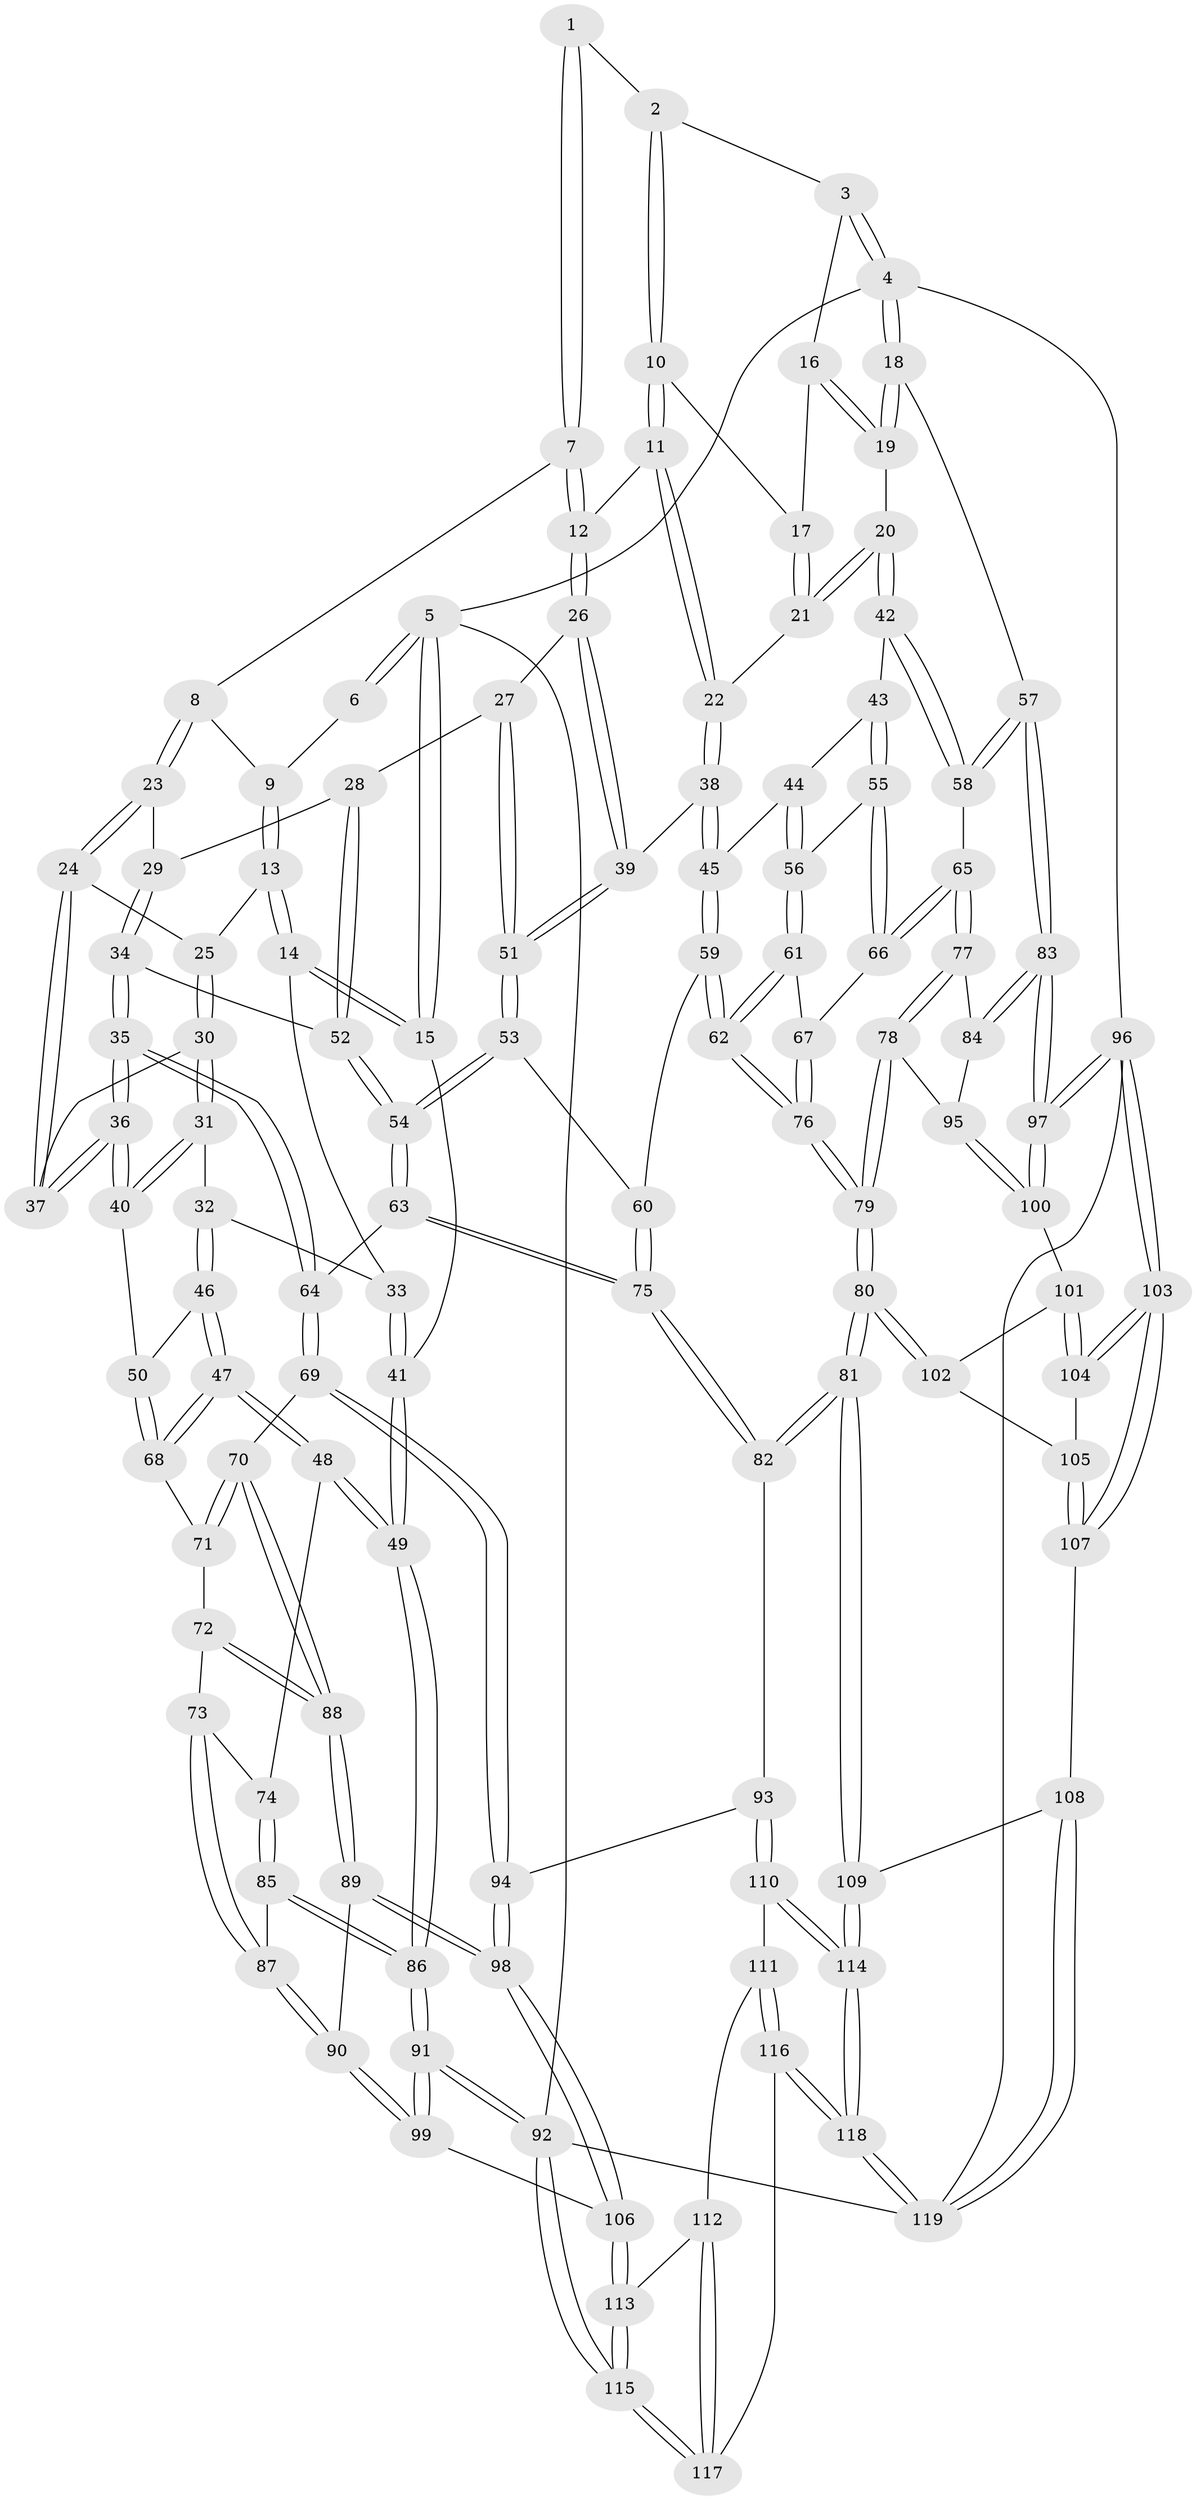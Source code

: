 // coarse degree distribution, {3: 0.14457831325301204, 4: 0.3493975903614458, 5: 0.3855421686746988, 6: 0.10843373493975904, 8: 0.012048192771084338}
// Generated by graph-tools (version 1.1) at 2025/24/03/03/25 07:24:35]
// undirected, 119 vertices, 294 edges
graph export_dot {
graph [start="1"]
  node [color=gray90,style=filled];
  1 [pos="+0.48957725268941416+0"];
  2 [pos="+0.5618918085693555+0"];
  3 [pos="+0.9321808038429245+0"];
  4 [pos="+1+0"];
  5 [pos="+0+0"];
  6 [pos="+0.14007240906079857+0"];
  7 [pos="+0.4242438822401759+0.058846589187169694"];
  8 [pos="+0.3088945025642855+0.10787357825373337"];
  9 [pos="+0.1504525475208371+0"];
  10 [pos="+0.6475358137153778+0.10296837838468877"];
  11 [pos="+0.6217543440056802+0.15262431650594036"];
  12 [pos="+0.4384807533287207+0.08268372719559582"];
  13 [pos="+0.099722135654289+0.1011538112596442"];
  14 [pos="+0.08601601198389786+0.10708833777707466"];
  15 [pos="+0+0.1294051046689769"];
  16 [pos="+0.8341566468963125+0.03511930090077651"];
  17 [pos="+0.7640481734117885+0.08700322291000138"];
  18 [pos="+1+0.15602125355121052"];
  19 [pos="+0.8840063807248986+0.1558645319498815"];
  20 [pos="+0.8449310959463749+0.2607624482918281"];
  21 [pos="+0.7542851261757676+0.18685172673849487"];
  22 [pos="+0.6289644834537903+0.21059412672721708"];
  23 [pos="+0.29013784626136024+0.1329469401106001"];
  24 [pos="+0.2504313084155277+0.1536764313353766"];
  25 [pos="+0.11725582679659784+0.11457327532014691"];
  26 [pos="+0.44926223848382163+0.20405303369500136"];
  27 [pos="+0.40155014887241397+0.2552674626224281"];
  28 [pos="+0.391713944187362+0.2619500497724292"];
  29 [pos="+0.31349146254775273+0.1761916121853789"];
  30 [pos="+0.14168060065003954+0.2178732171757382"];
  31 [pos="+0.12523366082806683+0.259591298012852"];
  32 [pos="+0.07381362106646847+0.26541918333757447"];
  33 [pos="+0.05570988652575061+0.2557826263196975"];
  34 [pos="+0.30146390362592645+0.30497556434492396"];
  35 [pos="+0.24805689642927814+0.33918589984560366"];
  36 [pos="+0.2440331547925864+0.337084375431798"];
  37 [pos="+0.23157065131973378+0.23135210000025772"];
  38 [pos="+0.6171698917908316+0.2543064647346785"];
  39 [pos="+0.5733780775168945+0.26978020322021856"];
  40 [pos="+0.21086530963903397+0.3396399823781102"];
  41 [pos="+0+0.31534802651575305"];
  42 [pos="+0.8461625392090542+0.27777039044516316"];
  43 [pos="+0.7959016904072856+0.28807219682550983"];
  44 [pos="+0.7108766470957573+0.30097316641673083"];
  45 [pos="+0.6292406082784954+0.26629158441412076"];
  46 [pos="+0.09194417844002542+0.3659267745210908"];
  47 [pos="+0.021533555144319122+0.42706470160772475"];
  48 [pos="+0.018744897046870917+0.42877676563916045"];
  49 [pos="+0+0.3811507583126801"];
  50 [pos="+0.2056499452337156+0.34241060044082666"];
  51 [pos="+0.5226888430382467+0.34209309651130815"];
  52 [pos="+0.3867268457019781+0.270139551203436"];
  53 [pos="+0.5039704599356604+0.385865341409385"];
  54 [pos="+0.4421947076610981+0.412321614367882"];
  55 [pos="+0.7471602375664831+0.3831708675516624"];
  56 [pos="+0.713946634453176+0.3356981528696468"];
  57 [pos="+1+0.3944114491344135"];
  58 [pos="+0.8738916182171846+0.3131624427585495"];
  59 [pos="+0.6417640126900964+0.43232063019206324"];
  60 [pos="+0.5538748190631776+0.42128566817141844"];
  61 [pos="+0.6836099105966456+0.42111701563095694"];
  62 [pos="+0.6437317130692479+0.433992002947676"];
  63 [pos="+0.41332619771497686+0.44550254428420516"];
  64 [pos="+0.32495144613705107+0.48293272902310164"];
  65 [pos="+0.807550494221855+0.4301616615033262"];
  66 [pos="+0.7687617213332738+0.4293193885129657"];
  67 [pos="+0.762816503813118+0.4312572266222135"];
  68 [pos="+0.15663039198142492+0.4332875255735158"];
  69 [pos="+0.3112959067074884+0.5164468148085181"];
  70 [pos="+0.28004369285727854+0.543957272501902"];
  71 [pos="+0.15795888721974383+0.43951773408156125"];
  72 [pos="+0.12638243407065677+0.500987732699756"];
  73 [pos="+0.10056097350200752+0.4941852845633968"];
  74 [pos="+0.024829165506837836+0.4372885697560893"];
  75 [pos="+0.5491288841532118+0.5688039182767946"];
  76 [pos="+0.6586211199552803+0.6225355931231658"];
  77 [pos="+0.8558454677070588+0.5339808047899349"];
  78 [pos="+0.7590549925442414+0.5950900297325511"];
  79 [pos="+0.6562604702948337+0.6487250818590755"];
  80 [pos="+0.6457111291515105+0.6644832097333627"];
  81 [pos="+0.6266371469214665+0.6772439860650389"];
  82 [pos="+0.6098991739165871+0.677323680560664"];
  83 [pos="+1+0.48158928506553644"];
  84 [pos="+0.8863186399595909+0.5397723682460562"];
  85 [pos="+0.04412101368488728+0.6261736800606515"];
  86 [pos="+0+0.6932477509386548"];
  87 [pos="+0.06641520716545607+0.6296619230317096"];
  88 [pos="+0.246935079045593+0.5810854530681204"];
  89 [pos="+0.21562061212831138+0.6605704481191461"];
  90 [pos="+0.17506123977550894+0.6731958175338265"];
  91 [pos="+0+1"];
  92 [pos="+0+1"];
  93 [pos="+0.5562766063745883+0.6986048564311017"];
  94 [pos="+0.5312534592538443+0.6991415403060545"];
  95 [pos="+0.891591872314225+0.6718627409798462"];
  96 [pos="+1+0.8432292599222435"];
  97 [pos="+1+0.6556060708610312"];
  98 [pos="+0.3321562865118017+0.7895644217406058"];
  99 [pos="+0.06657490019100307+0.8422892564438387"];
  100 [pos="+0.8916689737144218+0.6722570502737388"];
  101 [pos="+0.8744681765440881+0.7022646320396755"];
  102 [pos="+0.8374309440350663+0.729908727611795"];
  103 [pos="+1+0.8457732410997771"];
  104 [pos="+1+0.8067825609909425"];
  105 [pos="+0.8474506166226922+0.7563209816299232"];
  106 [pos="+0.3246124392117973+0.8448183212890571"];
  107 [pos="+0.8518014410033885+0.906136274302435"];
  108 [pos="+0.8462690916899963+0.9101551972108192"];
  109 [pos="+0.7072920095415952+0.8820341400170856"];
  110 [pos="+0.5133923965349032+0.9108831760514695"];
  111 [pos="+0.4964916599849716+0.918460788058321"];
  112 [pos="+0.4789218531901722+0.9193244355834774"];
  113 [pos="+0.3290082234316297+0.8997732052242896"];
  114 [pos="+0.6382453228466696+0.9778611052279577"];
  115 [pos="+0.18436514336076695+1"];
  116 [pos="+0.4941019499093694+1"];
  117 [pos="+0.3749114861744732+1"];
  118 [pos="+0.6301172949880917+1"];
  119 [pos="+0.846207540472363+1"];
  1 -- 2;
  1 -- 7;
  1 -- 7;
  2 -- 3;
  2 -- 10;
  2 -- 10;
  3 -- 4;
  3 -- 4;
  3 -- 16;
  4 -- 5;
  4 -- 18;
  4 -- 18;
  4 -- 96;
  5 -- 6;
  5 -- 6;
  5 -- 15;
  5 -- 15;
  5 -- 92;
  6 -- 9;
  7 -- 8;
  7 -- 12;
  7 -- 12;
  8 -- 9;
  8 -- 23;
  8 -- 23;
  9 -- 13;
  9 -- 13;
  10 -- 11;
  10 -- 11;
  10 -- 17;
  11 -- 12;
  11 -- 22;
  11 -- 22;
  12 -- 26;
  12 -- 26;
  13 -- 14;
  13 -- 14;
  13 -- 25;
  14 -- 15;
  14 -- 15;
  14 -- 33;
  15 -- 41;
  16 -- 17;
  16 -- 19;
  16 -- 19;
  17 -- 21;
  17 -- 21;
  18 -- 19;
  18 -- 19;
  18 -- 57;
  19 -- 20;
  20 -- 21;
  20 -- 21;
  20 -- 42;
  20 -- 42;
  21 -- 22;
  22 -- 38;
  22 -- 38;
  23 -- 24;
  23 -- 24;
  23 -- 29;
  24 -- 25;
  24 -- 37;
  24 -- 37;
  25 -- 30;
  25 -- 30;
  26 -- 27;
  26 -- 39;
  26 -- 39;
  27 -- 28;
  27 -- 51;
  27 -- 51;
  28 -- 29;
  28 -- 52;
  28 -- 52;
  29 -- 34;
  29 -- 34;
  30 -- 31;
  30 -- 31;
  30 -- 37;
  31 -- 32;
  31 -- 40;
  31 -- 40;
  32 -- 33;
  32 -- 46;
  32 -- 46;
  33 -- 41;
  33 -- 41;
  34 -- 35;
  34 -- 35;
  34 -- 52;
  35 -- 36;
  35 -- 36;
  35 -- 64;
  35 -- 64;
  36 -- 37;
  36 -- 37;
  36 -- 40;
  36 -- 40;
  38 -- 39;
  38 -- 45;
  38 -- 45;
  39 -- 51;
  39 -- 51;
  40 -- 50;
  41 -- 49;
  41 -- 49;
  42 -- 43;
  42 -- 58;
  42 -- 58;
  43 -- 44;
  43 -- 55;
  43 -- 55;
  44 -- 45;
  44 -- 56;
  44 -- 56;
  45 -- 59;
  45 -- 59;
  46 -- 47;
  46 -- 47;
  46 -- 50;
  47 -- 48;
  47 -- 48;
  47 -- 68;
  47 -- 68;
  48 -- 49;
  48 -- 49;
  48 -- 74;
  49 -- 86;
  49 -- 86;
  50 -- 68;
  50 -- 68;
  51 -- 53;
  51 -- 53;
  52 -- 54;
  52 -- 54;
  53 -- 54;
  53 -- 54;
  53 -- 60;
  54 -- 63;
  54 -- 63;
  55 -- 56;
  55 -- 66;
  55 -- 66;
  56 -- 61;
  56 -- 61;
  57 -- 58;
  57 -- 58;
  57 -- 83;
  57 -- 83;
  58 -- 65;
  59 -- 60;
  59 -- 62;
  59 -- 62;
  60 -- 75;
  60 -- 75;
  61 -- 62;
  61 -- 62;
  61 -- 67;
  62 -- 76;
  62 -- 76;
  63 -- 64;
  63 -- 75;
  63 -- 75;
  64 -- 69;
  64 -- 69;
  65 -- 66;
  65 -- 66;
  65 -- 77;
  65 -- 77;
  66 -- 67;
  67 -- 76;
  67 -- 76;
  68 -- 71;
  69 -- 70;
  69 -- 94;
  69 -- 94;
  70 -- 71;
  70 -- 71;
  70 -- 88;
  70 -- 88;
  71 -- 72;
  72 -- 73;
  72 -- 88;
  72 -- 88;
  73 -- 74;
  73 -- 87;
  73 -- 87;
  74 -- 85;
  74 -- 85;
  75 -- 82;
  75 -- 82;
  76 -- 79;
  76 -- 79;
  77 -- 78;
  77 -- 78;
  77 -- 84;
  78 -- 79;
  78 -- 79;
  78 -- 95;
  79 -- 80;
  79 -- 80;
  80 -- 81;
  80 -- 81;
  80 -- 102;
  80 -- 102;
  81 -- 82;
  81 -- 82;
  81 -- 109;
  81 -- 109;
  82 -- 93;
  83 -- 84;
  83 -- 84;
  83 -- 97;
  83 -- 97;
  84 -- 95;
  85 -- 86;
  85 -- 86;
  85 -- 87;
  86 -- 91;
  86 -- 91;
  87 -- 90;
  87 -- 90;
  88 -- 89;
  88 -- 89;
  89 -- 90;
  89 -- 98;
  89 -- 98;
  90 -- 99;
  90 -- 99;
  91 -- 92;
  91 -- 92;
  91 -- 99;
  91 -- 99;
  92 -- 115;
  92 -- 115;
  92 -- 119;
  93 -- 94;
  93 -- 110;
  93 -- 110;
  94 -- 98;
  94 -- 98;
  95 -- 100;
  95 -- 100;
  96 -- 97;
  96 -- 97;
  96 -- 103;
  96 -- 103;
  96 -- 119;
  97 -- 100;
  97 -- 100;
  98 -- 106;
  98 -- 106;
  99 -- 106;
  100 -- 101;
  101 -- 102;
  101 -- 104;
  101 -- 104;
  102 -- 105;
  103 -- 104;
  103 -- 104;
  103 -- 107;
  103 -- 107;
  104 -- 105;
  105 -- 107;
  105 -- 107;
  106 -- 113;
  106 -- 113;
  107 -- 108;
  108 -- 109;
  108 -- 119;
  108 -- 119;
  109 -- 114;
  109 -- 114;
  110 -- 111;
  110 -- 114;
  110 -- 114;
  111 -- 112;
  111 -- 116;
  111 -- 116;
  112 -- 113;
  112 -- 117;
  112 -- 117;
  113 -- 115;
  113 -- 115;
  114 -- 118;
  114 -- 118;
  115 -- 117;
  115 -- 117;
  116 -- 117;
  116 -- 118;
  116 -- 118;
  118 -- 119;
  118 -- 119;
}
